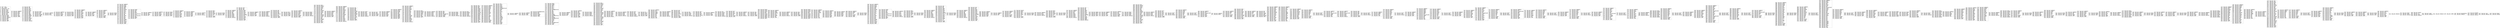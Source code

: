digraph "graph.cfg.gv" {
	subgraph global {
		node [fontname=Courier fontsize=30.0 rank=same shape=box]
		block_0 [label="0: %00 = #0x1\l2: %01 = #0x40\l4: MSTORE(%01, %00)\l5: [NO_SSA] DUP1\l6: [NO_SSA] PUSH1\l8: [NO_SSA] DUP2\l9: [NO_SSA] MSTORE\la: [NO_SSA] PUSH1\lc: [NO_SSA] ADD\ld: [NO_SSA] PUSH2\l10: [NO_SSA] PUSH1\l12: [NO_SSA] SWAP2\l13: [NO_SSA] CODECOPY\l14: [NO_SSA] SWAP1\l15: [NO_SSA] POP\l16: [NO_SSA] SWAP1\l17: [NO_SSA] JUMP\l"]
		block_18 [label="18: [NO_SSA] JUMPDEST\l19: [NO_SSA] PUSH1\l1b: [NO_SSA] DUP2\l1c: [NO_SSA] PUSH1\l1e: [NO_SSA] SUB\l1f: [NO_SSA] PUSH2\l22: [NO_SSA] JUMPI\l"]
		block_23 [label="23: [NO_SSA] POP\l24: [NO_SSA] POP\l25: [NO_SSA] PUSH1\l27: [NO_SSA] DUP1\l28: [NO_SSA] MLOAD\l29: [NO_SSA] DUP1\l2a: [NO_SSA] DUP3\l2b: [NO_SSA] ADD\l2c: [NO_SSA] SWAP1\l2d: [NO_SSA] SWAP2\l2e: [NO_SSA] MSTORE\l2f: [NO_SSA] PUSH1\l31: [NO_SSA] DUP2\l32: [NO_SSA] MSTORE\l33: [NO_SSA] PUSH1\l35: [NO_SSA] PUSH1\l37: [NO_SSA] INVALID\l"]
		block_38 [label="38: [NO_SSA] PUSH1\l3a: [NO_SSA] DUP3\l3b: [NO_SSA] ADD\l3c: [NO_SSA] MSTORE\l3d: [NO_SSA] SWAP1\l3e: [NO_SSA] JUMP\l"]
		block_3f [label="3f: [NO_SSA] JUMPDEST\l40: [NO_SSA] DUP2\l41: [NO_SSA] PUSH1\l"]
		block_43 [label="43: [NO_SSA] JUMPDEST\l44: [NO_SSA] DUP2\l45: [NO_SSA] ISZERO\l46: [NO_SSA] PUSH2\l49: [NO_SSA] JUMPI\l"]
		block_4a [label="4a: [NO_SSA] DUP1\l4b: [NO_SSA] PUSH2\l4e: [NO_SSA] DUP2\l4f: [NO_SSA] PUSH2\l52: [NO_SSA] JUMP\l"]
		block_53 [label="53: [NO_SSA] JUMPDEST\l54: [NO_SSA] SWAP2\l55: [NO_SSA] POP\l56: [NO_SSA] PUSH2\l59: [NO_SSA] SWAP1\l5a: [NO_SSA] POP\l5b: [NO_SSA] PUSH1\l5d: [NO_SSA] DUP4\l5e: [NO_SSA] PUSH2\l61: [NO_SSA] JUMP\l"]
		block_62 [label="62: [NO_SSA] JUMPDEST\l63: [NO_SSA] SWAP2\l64: [NO_SSA] POP\l65: [NO_SSA] PUSH2\l68: [NO_SSA] JUMP\l"]
		block_69 [label="69: [NO_SSA] JUMPDEST\l6a: [NO_SSA] PUSH1\l6c: [NO_SSA] DUP2\l6d: [NO_SSA] PUSH8\l76: [NO_SSA] DUP2\l77: [NO_SSA] GT\l78: [NO_SSA] ISZERO\l79: [NO_SSA] PUSH2\l7c: [NO_SSA] JUMPI\l"]
		block_7d [label="7d: [NO_SSA] PUSH2\l80: [NO_SSA] PUSH2\l83: [NO_SSA] JUMP\l"]
		block_84 [label="84: [NO_SSA] JUMPDEST\l85: [NO_SSA] PUSH1\l87: [NO_SSA] MLOAD\l88: [NO_SSA] SWAP1\l89: [NO_SSA] DUP1\l8a: [NO_SSA] DUP3\l8b: [NO_SSA] MSTORE\l8c: [NO_SSA] DUP1\l8d: [NO_SSA] PUSH1\l8f: [NO_SSA] ADD\l90: [NO_SSA] PUSH1\l92: [NO_SSA] NOT\l93: [NO_SSA] AND\l94: [NO_SSA] PUSH1\l96: [NO_SSA] ADD\l97: [NO_SSA] DUP3\l98: [NO_SSA] ADD\l99: [NO_SSA] PUSH1\l9b: [NO_SSA] MSTORE\l9c: [NO_SSA] DUP1\l9d: [NO_SSA] ISZERO\l9e: [NO_SSA] PUSH2\la1: [NO_SSA] JUMPI\l"]
		block_a2 [label="a2: [NO_SSA] PUSH1\la4: [NO_SSA] DUP3\la5: [NO_SSA] ADD\la6: [NO_SSA] DUP2\la7: [NO_SSA] DUP1\la8: [NO_SSA] CALLDATASIZE\la9: [NO_SSA] DUP4\laa: [NO_SSA] CALLDATACOPY\lab: [NO_SSA] ADD\lac: [NO_SSA] SWAP1\lad: [NO_SSA] POP\l"]
		block_ae [label="ae: [NO_SSA] JUMPDEST\laf: [NO_SSA] POP\lb0: [NO_SSA] SWAP1\lb1: [NO_SSA] POP\l"]
		block_b2 [label="b2: [NO_SSA] JUMPDEST\lb3: [NO_SSA] DUP5\lb4: [NO_SSA] ISZERO\lb5: [NO_SSA] PUSH2\lb8: [NO_SSA] JUMPI\l"]
		block_b9 [label="b9: [NO_SSA] PUSH2\lbc: [NO_SSA] PUSH1\lbe: [NO_SSA] DUP4\lbf: [NO_SSA] PUSH2\lc2: [NO_SSA] JUMP\l"]
		block_c3 [label="c3: [NO_SSA] JUMPDEST\lc4: [NO_SSA] SWAP2\lc5: [NO_SSA] POP\lc6: [NO_SSA] PUSH2\lc9: [NO_SSA] PUSH1\lcb: [NO_SSA] DUP7\lcc: [NO_SSA] PUSH2\lcf: [NO_SSA] JUMP\l"]
		block_d0 [label="d0: [NO_SSA] JUMPDEST\ld1: [NO_SSA] PUSH2\ld4: [NO_SSA] SWAP1\ld5: [NO_SSA] PUSH1\ld7: [NO_SSA] PUSH2\lda: [NO_SSA] JUMP\l"]
		block_db [label="db: [NO_SSA] JUMPDEST\ldc: [NO_SSA] PUSH1\lde: [NO_SSA] INVALID\l"]
		block_df [label="df: [NO_SSA] DUP2\le0: [NO_SSA] DUP4\le1: [NO_SSA] DUP2\le2: [NO_SSA] MLOAD\le3: [NO_SSA] DUP2\le4: [NO_SSA] LT\le5: [NO_SSA] PUSH2\le8: [NO_SSA] JUMPI\l"]
		block_e9 [label="e9: [NO_SSA] PUSH2\lec: [NO_SSA] PUSH2\lef: [NO_SSA] JUMP\l"]
		block_f0 [label="f0: [NO_SSA] JUMPDEST\lf1: [NO_SSA] PUSH1\lf3: [NO_SSA] ADD\lf4: [NO_SSA] ADD\lf5: [NO_SSA] SWAP1\lf6: [NO_SSA] PUSH1\lf8: [NO_SSA] PUSH1\lfa: [NO_SSA] PUSH1\lfc: [NO_SSA] INVALID\l"]
		block_fd [label="fd: [NO_SSA] SUB\lfe: [NO_SSA] NOT\lff: [NO_SSA] AND\l100: [NO_SSA] SWAP1\l101: [NO_SSA] DUP2\l102: [NO_SSA] PUSH1\l104: [NO_SSA] BYTE\l105: [NO_SSA] SWAP1\l106: [NO_SSA] MSTORE8\l107: [NO_SSA] POP\l108: [NO_SSA] PUSH2\l10b: [NO_SSA] PUSH1\l10d: [NO_SSA] DUP7\l10e: [NO_SSA] PUSH2\l111: [NO_SSA] JUMP\l"]
		block_112 [label="112: [NO_SSA] JUMPDEST\l113: [NO_SSA] SWAP5\l114: [NO_SSA] POP\l115: [NO_SSA] PUSH2\l118: [NO_SSA] JUMP\l"]
		block_119 [label="119: [NO_SSA] JUMPDEST\l11a: [NO_SSA] PUSH1\l11c: [NO_SSA] PUSH1\l11e: [NO_SSA] PUSH1\l120: [NO_SSA] PUSH1\l122: [NO_SSA] INVALID\l"]
		block_123 [label="123: [NO_SSA] SUB\l124: [NO_SSA] NOT\l125: [NO_SSA] DUP3\l126: [NO_SSA] AND\l127: [NO_SSA] PUSH32\l148: [NO_SSA] EQ\l149: [NO_SSA] DUP1\l14a: [NO_SSA] PUSH2\l14d: [NO_SSA] JUMPI\l"]
		block_14e [label="14e: [NO_SSA] POP\l14f: [NO_SSA] PUSH2\l152: [NO_SSA] DUP3\l153: [NO_SSA] PUSH2\l156: [NO_SSA] JUMP\l"]
		block_157 [label="157: [NO_SSA] JUMPDEST\l158: [NO_SSA] PUSH1\l15a: [NO_SSA] SLOAD\l15b: [NO_SSA] PUSH1\l15d: [NO_SSA] AND\l15e: [NO_SSA] ISZERO\l15f: [NO_SSA] PUSH2\l162: [NO_SSA] JUMPI\l"]
		block_163 [label="163: [NO_SSA] PUSH1\l165: [NO_SSA] MLOAD\l166: [NO_SSA] PUSH3\l16a: [NO_SSA] PUSH1\l16c: [NO_SSA] INVALID\l"]
		block_16d [label="16d: [NO_SSA] DUP2\l16e: [NO_SSA] MSTORE\l16f: [NO_SSA] PUSH1\l171: [NO_SSA] PUSH1\l173: [NO_SSA] DUP3\l174: [NO_SSA] ADD\l175: [NO_SSA] MSTORE\l176: [NO_SSA] PUSH1\l178: [NO_SSA] PUSH1\l17a: [NO_SSA] DUP3\l17b: [NO_SSA] ADD\l17c: [NO_SSA] MSTORE\l17d: [NO_SSA] PUSH32\l19e: [NO_SSA] PUSH1\l1a0: [NO_SSA] DUP3\l1a1: [NO_SSA] ADD\l1a2: [NO_SSA] MSTORE\l1a3: [NO_SSA] PUSH1\l1a5: [NO_SSA] ADD\l1a6: [NO_SSA] PUSH2\l1a9: [NO_SSA] JUMP\l"]
		block_1aa [label="1aa: [NO_SSA] JUMPDEST\l1ab: [NO_SSA] PUSH2\l1ae: [NO_SSA] DUP4\l1af: [NO_SSA] DUP4\l1b0: [NO_SSA] DUP4\l1b1: [NO_SSA] PUSH2\l1b4: [NO_SSA] JUMP\l"]
		block_1b5 [label="1b5: [NO_SSA] JUMPDEST\l1b6: [NO_SSA] PUSH1\l1b8: [NO_SSA] DUP3\l1b9: [NO_SSA] DUP2\l1ba: [NO_SSA] MSTORE\l1bb: [NO_SSA] PUSH1\l1bd: [NO_SSA] PUSH1\l1bf: [NO_SSA] SWAP1\l1c0: [NO_SSA] DUP2\l1c1: [NO_SSA] MSTORE\l1c2: [NO_SSA] PUSH1\l1c4: [NO_SSA] DUP1\l1c5: [NO_SSA] DUP4\l1c6: [NO_SSA] SHA3\l1c7: [NO_SSA] PUSH1\l1c9: [NO_SSA] PUSH1\l1cb: [NO_SSA] PUSH1\l1cd: [NO_SSA] INVALID\l"]
		block_1ce [label="1ce: [NO_SSA] SUB\l1cf: [NO_SSA] DUP6\l1d0: [NO_SSA] AND\l1d1: [NO_SSA] DUP5\l1d2: [NO_SSA] MSTORE\l1d3: [NO_SSA] SWAP1\l1d4: [NO_SSA] SWAP2\l1d5: [NO_SSA] MSTORE\l1d6: [NO_SSA] SWAP1\l1d7: [NO_SSA] SHA3\l1d8: [NO_SSA] SLOAD\l1d9: [NO_SSA] PUSH1\l1db: [NO_SSA] AND\l1dc: [NO_SSA] PUSH2\l1df: [NO_SSA] JUMPI\l"]
		block_1e0 [label="1e0: [NO_SSA] PUSH2\l1e3: [NO_SSA] DUP2\l1e4: [NO_SSA] PUSH1\l1e6: [NO_SSA] PUSH1\l1e8: [NO_SSA] PUSH1\l1ea: [NO_SSA] INVALID\l"]
		block_1eb [label="1eb: [NO_SSA] SUB\l1ec: [NO_SSA] AND\l1ed: [NO_SSA] PUSH1\l1ef: [NO_SSA] PUSH2\l1f2: [NO_SSA] JUMP\l"]
		block_1f3 [label="1f3: [NO_SSA] JUMPDEST\l1f4: [NO_SSA] PUSH2\l1f7: [NO_SSA] DUP4\l1f8: [NO_SSA] PUSH1\l1fa: [NO_SSA] PUSH2\l1fd: [NO_SSA] JUMP\l"]
		block_1fe [label="1fe: [NO_SSA] JUMPDEST\l1ff: [NO_SSA] PUSH1\l201: [NO_SSA] MLOAD\l202: [NO_SSA] PUSH1\l204: [NO_SSA] ADD\l205: [NO_SSA] PUSH2\l208: [NO_SSA] SWAP3\l209: [NO_SSA] SWAP2\l20a: [NO_SSA] SWAP1\l20b: [NO_SSA] PUSH2\l20e: [NO_SSA] JUMP\l"]
		block_20f [label="20f: [NO_SSA] JUMPDEST\l210: [NO_SSA] PUSH1\l212: [NO_SSA] DUP1\l213: [NO_SSA] MLOAD\l214: [NO_SSA] PUSH1\l216: [NO_SSA] NOT\l217: [NO_SSA] DUP2\l218: [NO_SSA] DUP5\l219: [NO_SSA] SUB\l21a: [NO_SSA] ADD\l21b: [NO_SSA] DUP2\l21c: [NO_SSA] MSTORE\l21d: [NO_SSA] SWAP1\l21e: [NO_SSA] DUP3\l21f: [NO_SSA] SWAP1\l220: [NO_SSA] MSTORE\l221: [NO_SSA] PUSH3\l225: [NO_SSA] PUSH1\l227: [NO_SSA] INVALID\l"]
		block_228 [label="228: [NO_SSA] DUP3\l229: [NO_SSA] MSTORE\l22a: [NO_SSA] PUSH2\l22d: [NO_SSA] SWAP2\l22e: [NO_SSA] PUSH1\l230: [NO_SSA] ADD\l231: [NO_SSA] PUSH2\l234: [NO_SSA] JUMP\l"]
		block_235 [label="235: [NO_SSA] JUMPDEST\l236: [NO_SSA] PUSH1\l238: [NO_SSA] PUSH1\l23a: [NO_SSA] PUSH1\l23c: [NO_SSA] PUSH1\l23e: [NO_SSA] INVALID\l"]
		block_23f [label="23f: [NO_SSA] SUB\l240: [NO_SSA] DUP5\l241: [NO_SSA] AND\l242: [NO_SSA] EXTCODESIZE\l243: [NO_SSA] ISZERO\l244: [NO_SSA] PUSH2\l247: [NO_SSA] JUMPI\l"]
		block_248 [label="248: [NO_SSA] PUSH1\l24a: [NO_SSA] MLOAD\l24b: [NO_SSA] PUSH4\l250: [NO_SSA] PUSH1\l252: [NO_SSA] INVALID\l"]
		block_253 [label="253: [NO_SSA] DUP2\l254: [NO_SSA] MSTORE\l255: [NO_SSA] PUSH1\l257: [NO_SSA] PUSH1\l259: [NO_SSA] PUSH1\l25b: [NO_SSA] INVALID\l"]
		block_25c [label="25c: [NO_SSA] SUB\l25d: [NO_SSA] DUP6\l25e: [NO_SSA] AND\l25f: [NO_SSA] SWAP1\l260: [NO_SSA] PUSH4\l265: [NO_SSA] SWAP1\l266: [NO_SSA] PUSH2\l269: [NO_SSA] SWAP1\l26a: [NO_SSA] CALLER\l26b: [NO_SSA] SWAP1\l26c: [NO_SSA] DUP10\l26d: [NO_SSA] SWAP1\l26e: [NO_SSA] DUP9\l26f: [NO_SSA] SWAP1\l270: [NO_SSA] DUP9\l271: [NO_SSA] SWAP1\l272: [NO_SSA] PUSH1\l274: [NO_SSA] ADD\l275: [NO_SSA] PUSH2\l278: [NO_SSA] JUMP\l"]
		block_279 [label="279: [NO_SSA] JUMPDEST\l27a: [NO_SSA] PUSH1\l27c: [NO_SSA] PUSH1\l27e: [NO_SSA] MLOAD\l27f: [NO_SSA] DUP1\l280: [NO_SSA] DUP4\l281: [NO_SSA] SUB\l282: [NO_SSA] DUP2\l283: [NO_SSA] PUSH1\l285: [NO_SSA] DUP8\l286: [NO_SSA] GAS\l287: [NO_SSA] CALL\l288: [NO_SSA] SWAP3\l289: [NO_SSA] POP\l28a: [NO_SSA] POP\l28b: [NO_SSA] POP\l28c: [NO_SSA] DUP1\l28d: [NO_SSA] ISZERO\l28e: [NO_SSA] PUSH2\l291: [NO_SSA] JUMPI\l"]
		block_292 [label="292: [NO_SSA] POP\l293: [NO_SSA] PUSH1\l295: [NO_SSA] DUP1\l296: [NO_SSA] MLOAD\l297: [NO_SSA] PUSH1\l299: [NO_SSA] RETURNDATASIZE\l29a: [NO_SSA] SWAP1\l29b: [NO_SSA] DUP2\l29c: [NO_SSA] ADD\l29d: [NO_SSA] PUSH1\l29f: [NO_SSA] NOT\l2a0: [NO_SSA] AND\l2a1: [NO_SSA] DUP3\l2a2: [NO_SSA] ADD\l2a3: [NO_SSA] SWAP1\l2a4: [NO_SSA] SWAP3\l2a5: [NO_SSA] MSTORE\l2a6: [NO_SSA] PUSH2\l2a9: [NO_SSA] SWAP2\l2aa: [NO_SSA] DUP2\l2ab: [NO_SSA] ADD\l2ac: [NO_SSA] SWAP1\l2ad: [NO_SSA] PUSH2\l2b0: [NO_SSA] JUMP\l"]
		block_2b1 [label="2b1: [NO_SSA] JUMPDEST\l2b2: [NO_SSA] PUSH1\l"]
		block_2b4 [label="2b4: [NO_SSA] JUMPDEST\l2b5: [NO_SSA] PUSH2\l2b8: [NO_SSA] JUMPI\l"]
		block_2b9 [label="2b9: [NO_SSA] RETURNDATASIZE\l2ba: [NO_SSA] DUP1\l2bb: [NO_SSA] DUP1\l2bc: [NO_SSA] ISZERO\l2bd: [NO_SSA] PUSH2\l2c0: [NO_SSA] JUMPI\l"]
		block_2c1 [label="2c1: [NO_SSA] PUSH1\l2c3: [NO_SSA] MLOAD\l2c4: [NO_SSA] SWAP2\l2c5: [NO_SSA] POP\l2c6: [NO_SSA] PUSH1\l2c8: [NO_SSA] NOT\l2c9: [NO_SSA] PUSH1\l2cb: [NO_SSA] RETURNDATASIZE\l2cc: [NO_SSA] ADD\l2cd: [NO_SSA] AND\l2ce: [NO_SSA] DUP3\l2cf: [NO_SSA] ADD\l2d0: [NO_SSA] PUSH1\l2d2: [NO_SSA] MSTORE\l2d3: [NO_SSA] RETURNDATASIZE\l2d4: [NO_SSA] DUP3\l2d5: [NO_SSA] MSTORE\l2d6: [NO_SSA] RETURNDATASIZE\l2d7: [NO_SSA] PUSH1\l2d9: [NO_SSA] PUSH1\l2db: [NO_SSA] DUP5\l2dc: [NO_SSA] ADD\l2dd: [NO_SSA] RETURNDATACOPY\l2de: [NO_SSA] PUSH2\l2e1: [NO_SSA] JUMP\l"]
		block_2e2 [label="2e2: [NO_SSA] JUMPDEST\l2e3: [NO_SSA] PUSH1\l2e5: [NO_SSA] SWAP2\l2e6: [NO_SSA] POP\l"]
		block_2e7 [label="2e7: [NO_SSA] JUMPDEST\l2e8: [NO_SSA] POP\l2e9: [NO_SSA] DUP1\l2ea: [NO_SSA] MLOAD\l2eb: [NO_SSA] PUSH1\l2ed: [NO_SSA] SUB\l2ee: [NO_SSA] PUSH2\l2f1: [NO_SSA] JUMPI\l"]
		block_2f2 [label="2f2: [NO_SSA] PUSH1\l2f4: [NO_SSA] MLOAD\l2f5: [NO_SSA] PUSH3\l2f9: [NO_SSA] PUSH1\l2fb: [NO_SSA] INVALID\l"]
		block_2fc [label="2fc: [NO_SSA] DUP2\l2fd: [NO_SSA] MSTORE\l2fe: [NO_SSA] PUSH1\l300: [NO_SSA] PUSH1\l302: [NO_SSA] DUP3\l303: [NO_SSA] ADD\l304: [NO_SSA] MSTORE\l305: [NO_SSA] PUSH1\l307: [NO_SSA] PUSH1\l309: [NO_SSA] DUP3\l30a: [NO_SSA] ADD\l30b: [NO_SSA] MSTORE\l30c: [NO_SSA] PUSH32\l32d: [NO_SSA] PUSH1\l32f: [NO_SSA] DUP3\l330: [NO_SSA] ADD\l331: [NO_SSA] MSTORE\l332: [NO_SSA] PUSH32\l353: [NO_SSA] PUSH1\l355: [NO_SSA] DUP3\l356: [NO_SSA] ADD\l357: [NO_SSA] MSTORE\l358: [NO_SSA] PUSH1\l35a: [NO_SSA] ADD\l35b: [NO_SSA] PUSH2\l35e: [NO_SSA] JUMP\l"]
		block_35f [label="35f: [NO_SSA] JUMPDEST\l360: [NO_SSA] DUP1\l361: [NO_SSA] MLOAD\l362: [NO_SSA] DUP2\l363: [NO_SSA] PUSH1\l365: [NO_SSA] ADD\l366: [NO_SSA] REVERT\l"]
		block_367 [label="367: [NO_SSA] JUMPDEST\l368: [NO_SSA] PUSH1\l36a: [NO_SSA] PUSH1\l36c: [NO_SSA] PUSH1\l36e: [NO_SSA] INVALID\l"]
		block_36f [label="36f: [NO_SSA] SUB\l370: [NO_SSA] NOT\l371: [NO_SSA] AND\l372: [NO_SSA] PUSH4\l377: [NO_SSA] PUSH1\l379: [NO_SSA] INVALID\l"]
		block_37a [label="37a: [NO_SSA] EQ\l37b: [NO_SSA] SWAP1\l37c: [NO_SSA] POP\l37d: [NO_SSA] PUSH2\l380: [NO_SSA] JUMP\l"]
		block_381 [label="381: [NO_SSA] JUMPDEST\l382: [NO_SSA] POP\l383: [NO_SSA] PUSH1\l385: [NO_SSA] SWAP5\l386: [NO_SSA] SWAP4\l387: [NO_SSA] POP\l388: [NO_SSA] POP\l389: [NO_SSA] POP\l38a: [NO_SSA] POP\l38b: [NO_SSA] JUMP\l"]
		block_38c [label="38c: [NO_SSA] JUMPDEST\l38d: [NO_SSA] PUSH1\l38f: [NO_SSA] PUSH1\l391: [NO_SSA] PUSH1\l393: [NO_SSA] PUSH1\l395: [NO_SSA] INVALID\l"]
		block_396 [label="396: [NO_SSA] SUB\l397: [NO_SSA] NOT\l398: [NO_SSA] DUP3\l399: [NO_SSA] AND\l39a: [NO_SSA] PUSH32\l3bb: [NO_SSA] EQ\l3bc: [NO_SSA] DUP1\l3bd: [NO_SSA] PUSH2\l3c0: [NO_SSA] JUMPI\l"]
		block_3c1 [label="3c1: [NO_SSA] POP\l3c2: [NO_SSA] PUSH1\l3c4: [NO_SSA] PUSH1\l3c6: [NO_SSA] PUSH1\l3c8: [NO_SSA] INVALID\l"]
		block_3c9 [label="3c9: [NO_SSA] SUB\l3ca: [NO_SSA] NOT\l3cb: [NO_SSA] DUP3\l3cc: [NO_SSA] AND\l3cd: [NO_SSA] PUSH32\l3ee: [NO_SSA] EQ\l"]
		block_3ef [label="3ef: [NO_SSA] JUMPDEST\l3f0: [NO_SSA] DUP1\l3f1: [NO_SSA] PUSH2\l3f4: [NO_SSA] JUMPI\l"]
		block_3f5 [label="3f5: [NO_SSA] POP\l3f6: [NO_SSA] PUSH32\l417: [NO_SSA] PUSH1\l419: [NO_SSA] PUSH1\l41b: [NO_SSA] PUSH1\l41d: [NO_SSA] INVALID\l"]
		block_41e [label="41e: [NO_SSA] SUB\l41f: [NO_SSA] NOT\l420: [NO_SSA] DUP4\l421: [NO_SSA] AND\l422: [NO_SSA] EQ\l423: [NO_SSA] PUSH2\l426: [NO_SSA] JUMP\l"]
		block_427 [label="427: [NO_SSA] JUMPDEST\l428: [NO_SSA] PUSH1\l42a: [NO_SSA] PUSH1\l42c: [NO_SSA] PUSH1\l42e: [NO_SSA] INVALID\l"]
		block_42f [label="42f: [NO_SSA] SUB\l430: [NO_SSA] DUP4\l431: [NO_SSA] AND\l432: [NO_SSA] PUSH2\l435: [NO_SSA] JUMPI\l"]
		block_436 [label="436: [NO_SSA] PUSH1\l438: [NO_SSA] PUSH1\l43a: [NO_SSA] PUSH1\l43c: [NO_SSA] DUP3\l43d: [NO_SSA] DUP3\l43e: [NO_SSA] SLOAD\l43f: [NO_SSA] PUSH2\l442: [NO_SSA] SWAP2\l443: [NO_SSA] SWAP1\l444: [NO_SSA] PUSH2\l447: [NO_SSA] JUMP\l"]
		block_448 [label="448: [NO_SSA] JUMPDEST\l449: [NO_SSA] SWAP1\l44a: [NO_SSA] SWAP2\l44b: [NO_SSA] SSTORE\l44c: [NO_SSA] POP\l44d: [NO_SSA] PUSH2\l450: [NO_SSA] SWAP1\l451: [NO_SSA] POP\l452: [NO_SSA] JUMP\l"]
		block_453 [label="453: [NO_SSA] JUMPDEST\l454: [NO_SSA] PUSH1\l456: [NO_SSA] PUSH1\l458: [NO_SSA] PUSH1\l45a: [NO_SSA] INVALID\l"]
		block_45b [label="45b: [NO_SSA] SUB\l45c: [NO_SSA] DUP3\l45d: [NO_SSA] AND\l45e: [NO_SSA] PUSH2\l461: [NO_SSA] JUMPI\l"]
		block_462 [label="462: [NO_SSA] PUSH1\l464: [NO_SSA] PUSH1\l466: [NO_SSA] PUSH1\l468: [NO_SSA] DUP3\l469: [NO_SSA] DUP3\l46a: [NO_SSA] SLOAD\l46b: [NO_SSA] PUSH2\l46e: [NO_SSA] SWAP2\l46f: [NO_SSA] SWAP1\l470: [NO_SSA] PUSH2\l473: [NO_SSA] JUMP\l"]
		block_474 [label="474: [NO_SSA] JUMPDEST\l475: [NO_SSA] SWAP1\l476: [NO_SSA] SWAP2\l477: [NO_SSA] SSTORE\l478: [NO_SSA] POP\l479: [NO_SSA] POP\l47a: [NO_SSA] POP\l47b: [NO_SSA] POP\l47c: [NO_SSA] POP\l47d: [NO_SSA] JUMP\l"]
		block_47e [label="47e: [NO_SSA] JUMPDEST\l47f: [NO_SSA] PUSH1\l481: [NO_SSA] PUSH1\l483: [NO_SSA] PUSH2\l486: [NO_SSA] DUP4\l487: [NO_SSA] PUSH1\l489: [NO_SSA] PUSH2\l48c: [NO_SSA] JUMP\l"]
		block_48d [label="48d: [NO_SSA] JUMPDEST\l48e: [NO_SSA] PUSH2\l491: [NO_SSA] SWAP1\l492: [NO_SSA] PUSH1\l494: [NO_SSA] PUSH2\l497: [NO_SSA] JUMP\l"]
		block_498 [label="498: [NO_SSA] JUMPDEST\l499: [NO_SSA] PUSH8\l4a2: [NO_SSA] DUP2\l4a3: [NO_SSA] GT\l4a4: [NO_SSA] ISZERO\l4a5: [NO_SSA] PUSH2\l4a8: [NO_SSA] JUMPI\l"]
		block_4a9 [label="4a9: [NO_SSA] PUSH2\l4ac: [NO_SSA] PUSH2\l4af: [NO_SSA] JUMP\l"]
		block_4b0 [label="4b0: [NO_SSA] JUMPDEST\l4b1: [NO_SSA] PUSH1\l4b3: [NO_SSA] MLOAD\l4b4: [NO_SSA] SWAP1\l4b5: [NO_SSA] DUP1\l4b6: [NO_SSA] DUP3\l4b7: [NO_SSA] MSTORE\l4b8: [NO_SSA] DUP1\l4b9: [NO_SSA] PUSH1\l4bb: [NO_SSA] ADD\l4bc: [NO_SSA] PUSH1\l4be: [NO_SSA] NOT\l4bf: [NO_SSA] AND\l4c0: [NO_SSA] PUSH1\l4c2: [NO_SSA] ADD\l4c3: [NO_SSA] DUP3\l4c4: [NO_SSA] ADD\l4c5: [NO_SSA] PUSH1\l4c7: [NO_SSA] MSTORE\l4c8: [NO_SSA] DUP1\l4c9: [NO_SSA] ISZERO\l4ca: [NO_SSA] PUSH2\l4cd: [NO_SSA] JUMPI\l"]
		block_4ce [label="4ce: [NO_SSA] PUSH1\l4d0: [NO_SSA] DUP3\l4d1: [NO_SSA] ADD\l4d2: [NO_SSA] DUP2\l4d3: [NO_SSA] DUP1\l4d4: [NO_SSA] CALLDATASIZE\l4d5: [NO_SSA] DUP4\l4d6: [NO_SSA] CALLDATACOPY\l4d7: [NO_SSA] ADD\l4d8: [NO_SSA] SWAP1\l4d9: [NO_SSA] POP\l"]
		block_4da [label="4da: [NO_SSA] JUMPDEST\l4db: [NO_SSA] POP\l4dc: [NO_SSA] SWAP1\l4dd: [NO_SSA] POP\l4de: [NO_SSA] PUSH1\l4e0: [NO_SSA] PUSH1\l4e2: [NO_SSA] INVALID\l"]
		block_4e3 [label="4e3: [NO_SSA] DUP2\l4e4: [NO_SSA] PUSH1\l4e6: [NO_SSA] DUP2\l4e7: [NO_SSA] MLOAD\l4e8: [NO_SSA] DUP2\l4e9: [NO_SSA] LT\l4ea: [NO_SSA] PUSH2\l4ed: [NO_SSA] JUMPI\l"]
		block_4ee [label="4ee: [NO_SSA] PUSH2\l4f1: [NO_SSA] PUSH2\l4f4: [NO_SSA] JUMP\l"]
		block_4f5 [label="4f5: [NO_SSA] JUMPDEST\l4f6: [NO_SSA] PUSH1\l4f8: [NO_SSA] ADD\l4f9: [NO_SSA] ADD\l4fa: [NO_SSA] SWAP1\l4fb: [NO_SSA] PUSH1\l4fd: [NO_SSA] PUSH1\l4ff: [NO_SSA] PUSH1\l501: [NO_SSA] INVALID\l"]
		block_502 [label="502: [NO_SSA] SUB\l503: [NO_SSA] NOT\l504: [NO_SSA] AND\l505: [NO_SSA] SWAP1\l506: [NO_SSA] DUP2\l507: [NO_SSA] PUSH1\l509: [NO_SSA] BYTE\l50a: [NO_SSA] SWAP1\l50b: [NO_SSA] MSTORE8\l50c: [NO_SSA] POP\l50d: [NO_SSA] PUSH32\l52e: [NO_SSA] DUP2\l52f: [NO_SSA] PUSH1\l531: [NO_SSA] DUP2\l532: [NO_SSA] MLOAD\l533: [NO_SSA] DUP2\l534: [NO_SSA] LT\l535: [NO_SSA] PUSH2\l538: [NO_SSA] JUMPI\l"]
		block_539 [label="539: [NO_SSA] PUSH2\l53c: [NO_SSA] PUSH2\l53f: [NO_SSA] JUMP\l"]
		block_540 [label="540: [NO_SSA] JUMPDEST\l541: [NO_SSA] PUSH1\l543: [NO_SSA] ADD\l544: [NO_SSA] ADD\l545: [NO_SSA] SWAP1\l546: [NO_SSA] PUSH1\l548: [NO_SSA] PUSH1\l54a: [NO_SSA] PUSH1\l54c: [NO_SSA] INVALID\l"]
		block_54d [label="54d: [NO_SSA] SUB\l54e: [NO_SSA] NOT\l54f: [NO_SSA] AND\l550: [NO_SSA] SWAP1\l551: [NO_SSA] DUP2\l552: [NO_SSA] PUSH1\l554: [NO_SSA] BYTE\l555: [NO_SSA] SWAP1\l556: [NO_SSA] MSTORE8\l557: [NO_SSA] POP\l558: [NO_SSA] PUSH1\l55a: [NO_SSA] PUSH2\l55d: [NO_SSA] DUP5\l55e: [NO_SSA] PUSH1\l560: [NO_SSA] PUSH2\l563: [NO_SSA] JUMP\l"]
		block_564 [label="564: [NO_SSA] JUMPDEST\l565: [NO_SSA] PUSH2\l568: [NO_SSA] SWAP1\l569: [NO_SSA] PUSH1\l56b: [NO_SSA] PUSH2\l56e: [NO_SSA] JUMP\l"]
		block_56f [label="56f: [NO_SSA] JUMPDEST\l570: [NO_SSA] SWAP1\l571: [NO_SSA] POP\l"]
		block_572 [label="572: [NO_SSA] JUMPDEST\l573: [NO_SSA] PUSH1\l575: [NO_SSA] DUP2\l576: [NO_SSA] GT\l577: [NO_SSA] ISZERO\l578: [NO_SSA] PUSH2\l57b: [NO_SSA] JUMPI\l"]
		block_57c [label="57c: [NO_SSA] PUSH32\l59d: [NO_SSA] DUP6\l59e: [NO_SSA] PUSH1\l5a0: [NO_SSA] AND\l5a1: [NO_SSA] PUSH1\l5a3: [NO_SSA] DUP2\l5a4: [NO_SSA] LT\l5a5: [NO_SSA] PUSH2\l5a8: [NO_SSA] JUMPI\l"]
		block_5a9 [label="5a9: [NO_SSA] PUSH2\l5ac: [NO_SSA] PUSH2\l5af: [NO_SSA] JUMP\l"]
		block_5b0 [label="5b0: [NO_SSA] JUMPDEST\l5b1: [NO_SSA] BYTE\l5b2: [NO_SSA] PUSH1\l5b4: [NO_SSA] INVALID\l"]
		block_5b5 [label="5b5: [NO_SSA] DUP3\l5b6: [NO_SSA] DUP3\l5b7: [NO_SSA] DUP2\l5b8: [NO_SSA] MLOAD\l5b9: [NO_SSA] DUP2\l5ba: [NO_SSA] LT\l5bb: [NO_SSA] PUSH2\l5be: [NO_SSA] JUMPI\l"]
		block_5bf [label="5bf: [NO_SSA] PUSH2\l5c2: [NO_SSA] PUSH2\l5c5: [NO_SSA] JUMP\l"]
		block_5c6 [label="5c6: [NO_SSA] JUMPDEST\l5c7: [NO_SSA] PUSH1\l5c9: [NO_SSA] ADD\l5ca: [NO_SSA] ADD\l5cb: [NO_SSA] SWAP1\l5cc: [NO_SSA] PUSH1\l5ce: [NO_SSA] PUSH1\l5d0: [NO_SSA] PUSH1\l5d2: [NO_SSA] INVALID\l"]
		block_5d3 [label="5d3: [NO_SSA] SUB\l5d4: [NO_SSA] NOT\l5d5: [NO_SSA] AND\l5d6: [NO_SSA] SWAP1\l5d7: [NO_SSA] DUP2\l5d8: [NO_SSA] PUSH1\l5da: [NO_SSA] BYTE\l5db: [NO_SSA] SWAP1\l5dc: [NO_SSA] MSTORE8\l5dd: [NO_SSA] POP\l5de: [NO_SSA] PUSH1\l5e0: [NO_SSA] SWAP5\l5e1: [NO_SSA] SWAP1\l5e2: [NO_SSA] SWAP5\l5e3: [NO_SSA] INVALID\l"]
		block_5e4 [label="5e4: [NO_SSA] SWAP4\l5e5: [NO_SSA] PUSH2\l5e8: [NO_SSA] DUP2\l5e9: [NO_SSA] PUSH2\l5ec: [NO_SSA] JUMP\l"]
		block_5ed [label="5ed: [NO_SSA] JUMPDEST\l5ee: [NO_SSA] SWAP1\l5ef: [NO_SSA] POP\l5f0: [NO_SSA] PUSH2\l5f3: [NO_SSA] JUMP\l"]
		block_5f4 [label="5f4: [NO_SSA] JUMPDEST\l5f5: [NO_SSA] POP\l5f6: [NO_SSA] DUP4\l5f7: [NO_SSA] ISZERO\l5f8: [NO_SSA] PUSH2\l5fb: [NO_SSA] JUMPI\l"]
		block_5fc [label="5fc: [NO_SSA] PUSH1\l5fe: [NO_SSA] MLOAD\l5ff: [NO_SSA] PUSH3\l603: [NO_SSA] PUSH1\l605: [NO_SSA] INVALID\l"]
		block_606 [label="606: [NO_SSA] DUP2\l607: [NO_SSA] MSTORE\l608: [NO_SSA] PUSH1\l60a: [NO_SSA] PUSH1\l60c: [NO_SSA] DUP3\l60d: [NO_SSA] ADD\l60e: [NO_SSA] DUP2\l60f: [NO_SSA] SWAP1\l610: [NO_SSA] MSTORE\l611: [NO_SSA] PUSH1\l613: [NO_SSA] DUP3\l614: [NO_SSA] ADD\l615: [NO_SSA] MSTORE\l616: [NO_SSA] PUSH32\l637: [NO_SSA] PUSH1\l639: [NO_SSA] DUP3\l63a: [NO_SSA] ADD\l63b: [NO_SSA] MSTORE\l63c: [NO_SSA] PUSH1\l63e: [NO_SSA] ADD\l63f: [NO_SSA] PUSH2\l642: [NO_SSA] JUMP\l"]
		block_643 [label="643: [NO_SSA] JUMPDEST\l644: [NO_SSA] PUSH1\l646: [NO_SSA] PUSH1\l648: [NO_SSA] PUSH1\l64a: [NO_SSA] INVALID\l"]
		block_64b [label="64b: [NO_SSA] SUB\l64c: [NO_SSA] NOT\l64d: [NO_SSA] DUP2\l64e: [NO_SSA] AND\l64f: [NO_SSA] DUP2\l650: [NO_SSA] EQ\l651: [NO_SSA] PUSH2\l654: [NO_SSA] JUMPI\l"]
		block_655 [label="655: [NO_SSA] PUSH1\l657: [NO_SSA] DUP1\l658: [NO_SSA] REVERT\l"]
		block_659 [label="659: [NO_SSA] JUMPDEST\l65a: [NO_SSA] PUSH1\l65c: [NO_SSA] PUSH1\l65e: [NO_SSA] DUP3\l65f: [NO_SSA] DUP5\l660: [NO_SSA] SUB\l661: [NO_SSA] SLT\l662: [NO_SSA] ISZERO\l663: [NO_SSA] PUSH2\l666: [NO_SSA] JUMPI\l"]
		block_667 [label="667: [NO_SSA] PUSH1\l669: [NO_SSA] DUP1\l66a: [NO_SSA] REVERT\l"]
		block_66b [label="66b: [NO_SSA] JUMPDEST\l66c: [NO_SSA] DUP2\l66d: [NO_SSA] CALLDATALOAD\l66e: [NO_SSA] PUSH2\l671: [NO_SSA] DUP2\l672: [NO_SSA] PUSH2\l675: [NO_SSA] JUMP\l"]
		block_676 [label="676: [NO_SSA] JUMPDEST\l677: [NO_SSA] PUSH1\l"]
		block_679 [label="679: [NO_SSA] JUMPDEST\l67a: [NO_SSA] DUP4\l67b: [NO_SSA] DUP2\l67c: [NO_SSA] LT\l67d: [NO_SSA] ISZERO\l67e: [NO_SSA] PUSH2\l681: [NO_SSA] JUMPI\l"]
		block_682 [label="682: [NO_SSA] DUP2\l683: [NO_SSA] DUP2\l684: [NO_SSA] ADD\l685: [NO_SSA] MLOAD\l686: [NO_SSA] DUP4\l687: [NO_SSA] DUP3\l688: [NO_SSA] ADD\l689: [NO_SSA] MSTORE\l68a: [NO_SSA] PUSH1\l68c: [NO_SSA] ADD\l68d: [NO_SSA] PUSH2\l690: [NO_SSA] JUMP\l"]
		block_691 [label="691: [NO_SSA] JUMPDEST\l692: [NO_SSA] DUP4\l693: [NO_SSA] DUP2\l694: [NO_SSA] GT\l695: [NO_SSA] ISZERO\l696: [NO_SSA] PUSH2\l699: [NO_SSA] JUMPI\l"]
		block_69a [label="69a: [NO_SSA] POP\l69b: [NO_SSA] POP\l69c: [NO_SSA] PUSH1\l69e: [NO_SSA] SWAP2\l69f: [NO_SSA] ADD\l6a0: [NO_SSA] MSTORE\l6a1: [NO_SSA] JUMP\l"]
		block_6a2 [label="6a2: [NO_SSA] JUMPDEST\l6a3: [NO_SSA] PUSH1\l6a5: [NO_SSA] DUP2\l6a6: [NO_SSA] MLOAD\l6a7: [NO_SSA] DUP1\l6a8: [NO_SSA] DUP5\l6a9: [NO_SSA] MSTORE\l6aa: [NO_SSA] PUSH2\l6ad: [NO_SSA] DUP2\l6ae: [NO_SSA] PUSH1\l6b0: [NO_SSA] DUP7\l6b1: [NO_SSA] ADD\l6b2: [NO_SSA] PUSH1\l6b4: [NO_SSA] DUP7\l6b5: [NO_SSA] ADD\l6b6: [NO_SSA] PUSH2\l6b9: [NO_SSA] JUMP\l"]
		block_6ba [label="6ba: [NO_SSA] JUMPDEST\l6bb: [NO_SSA] PUSH1\l6bd: [NO_SSA] ADD\l6be: [NO_SSA] PUSH1\l6c0: [NO_SSA] NOT\l6c1: [NO_SSA] AND\l6c2: [NO_SSA] SWAP3\l6c3: [NO_SSA] SWAP1\l6c4: [NO_SSA] SWAP3\l6c5: [NO_SSA] ADD\l6c6: [NO_SSA] PUSH1\l6c8: [NO_SSA] ADD\l6c9: [NO_SSA] SWAP3\l6ca: [NO_SSA] SWAP2\l6cb: [NO_SSA] POP\l6cc: [NO_SSA] POP\l6cd: [NO_SSA] JUMP\l"]
		block_6ce [label="6ce: [NO_SSA] JUMPDEST\l6cf: [NO_SSA] PUSH1\l6d1: [NO_SSA] DUP2\l6d2: [NO_SSA] MSTORE\l6d3: [NO_SSA] PUSH1\l6d5: [NO_SSA] PUSH2\l6d8: [NO_SSA] PUSH1\l6da: [NO_SSA] DUP4\l6db: [NO_SSA] ADD\l6dc: [NO_SSA] DUP5\l6dd: [NO_SSA] PUSH2\l6e0: [NO_SSA] JUMP\l"]
		block_6e1 [label="6e1: [NO_SSA] JUMPDEST\l6e2: [NO_SSA] PUSH1\l6e4: [NO_SSA] PUSH1\l6e6: [NO_SSA] DUP3\l6e7: [NO_SSA] DUP5\l6e8: [NO_SSA] SUB\l6e9: [NO_SSA] SLT\l6ea: [NO_SSA] ISZERO\l6eb: [NO_SSA] PUSH2\l6ee: [NO_SSA] JUMPI\l"]
		block_6ef [label="6ef: [NO_SSA] PUSH1\l6f1: [NO_SSA] DUP1\l6f2: [NO_SSA] REVERT\l"]
		block_6f3 [label="6f3: [NO_SSA] JUMPDEST\l6f4: [NO_SSA] POP\l6f5: [NO_SSA] CALLDATALOAD\l6f6: [NO_SSA] SWAP2\l6f7: [NO_SSA] SWAP1\l6f8: [NO_SSA] POP\l6f9: [NO_SSA] JUMP\l"]
		block_6fa [label="6fa: [NO_SSA] JUMPDEST\l6fb: [NO_SSA] DUP1\l6fc: [NO_SSA] CALLDATALOAD\l6fd: [NO_SSA] PUSH1\l6ff: [NO_SSA] PUSH1\l701: [NO_SSA] PUSH1\l703: [NO_SSA] INVALID\l"]
		block_704 [label="704: [NO_SSA] SUB\l705: [NO_SSA] DUP2\l706: [NO_SSA] AND\l707: [NO_SSA] DUP2\l708: [NO_SSA] EQ\l709: [NO_SSA] PUSH2\l70c: [NO_SSA] JUMPI\l"]
		block_70d [label="70d: [NO_SSA] PUSH1\l70f: [NO_SSA] DUP1\l710: [NO_SSA] REVERT\l"]
		block_711 [label="711: [NO_SSA] JUMPDEST\l712: [NO_SSA] SWAP2\l713: [NO_SSA] SWAP1\l714: [NO_SSA] POP\l715: [NO_SSA] JUMP\l"]
		block_716 [label="716: [NO_SSA] JUMPDEST\l717: [NO_SSA] PUSH1\l719: [NO_SSA] DUP1\l71a: [NO_SSA] PUSH1\l71c: [NO_SSA] DUP4\l71d: [NO_SSA] DUP6\l71e: [NO_SSA] SUB\l71f: [NO_SSA] SLT\l720: [NO_SSA] ISZERO\l721: [NO_SSA] PUSH2\l724: [NO_SSA] JUMPI\l"]
		block_725 [label="725: [NO_SSA] PUSH1\l727: [NO_SSA] DUP1\l728: [NO_SSA] REVERT\l"]
		block_729 [label="729: [NO_SSA] JUMPDEST\l72a: [NO_SSA] PUSH2\l72d: [NO_SSA] DUP4\l72e: [NO_SSA] PUSH2\l731: [NO_SSA] JUMP\l"]
		block_732 [label="732: [NO_SSA] JUMPDEST\l733: [NO_SSA] SWAP5\l734: [NO_SSA] PUSH1\l736: [NO_SSA] SWAP4\l737: [NO_SSA] SWAP1\l738: [NO_SSA] SWAP4\l739: [NO_SSA] ADD\l73a: [NO_SSA] CALLDATALOAD\l73b: [NO_SSA] SWAP4\l73c: [NO_SSA] POP\l73d: [NO_SSA] POP\l73e: [NO_SSA] POP\l73f: [NO_SSA] JUMP\l"]
		block_740 [label="740: [NO_SSA] JUMPDEST\l741: [NO_SSA] PUSH1\l743: [NO_SSA] DUP1\l744: [NO_SSA] PUSH1\l746: [NO_SSA] PUSH1\l748: [NO_SSA] DUP5\l749: [NO_SSA] DUP7\l74a: [NO_SSA] SUB\l74b: [NO_SSA] SLT\l74c: [NO_SSA] ISZERO\l74d: [NO_SSA] PUSH2\l750: [NO_SSA] JUMPI\l"]
		block_751 [label="751: [NO_SSA] PUSH1\l753: [NO_SSA] DUP1\l754: [NO_SSA] REVERT\l"]
		block_755 [label="755: [NO_SSA] JUMPDEST\l756: [NO_SSA] PUSH2\l759: [NO_SSA] DUP5\l75a: [NO_SSA] PUSH2\l75d: [NO_SSA] JUMP\l"]
		block_75e [label="75e: [NO_SSA] JUMPDEST\l75f: [NO_SSA] SWAP3\l760: [NO_SSA] POP\l761: [NO_SSA] PUSH2\l764: [NO_SSA] PUSH1\l766: [NO_SSA] DUP6\l767: [NO_SSA] ADD\l768: [NO_SSA] PUSH2\l76b: [NO_SSA] JUMP\l"]
		block_76c [label="76c: [NO_SSA] JUMPDEST\l76d: [NO_SSA] SWAP2\l76e: [NO_SSA] POP\l76f: [NO_SSA] PUSH1\l771: [NO_SSA] DUP5\l772: [NO_SSA] ADD\l773: [NO_SSA] CALLDATALOAD\l774: [NO_SSA] SWAP1\l775: [NO_SSA] POP\l776: [NO_SSA] SWAP3\l777: [NO_SSA] POP\l778: [NO_SSA] SWAP3\l779: [NO_SSA] POP\l77a: [NO_SSA] SWAP3\l77b: [NO_SSA] JUMP\l"]
		block_77c [label="77c: [NO_SSA] JUMPDEST\l77d: [NO_SSA] PUSH1\l77f: [NO_SSA] DUP1\l780: [NO_SSA] PUSH1\l782: [NO_SSA] DUP4\l783: [NO_SSA] DUP6\l784: [NO_SSA] SUB\l785: [NO_SSA] SLT\l786: [NO_SSA] ISZERO\l787: [NO_SSA] PUSH2\l78a: [NO_SSA] JUMPI\l"]
		block_78b [label="78b: [NO_SSA] PUSH1\l78d: [NO_SSA] DUP1\l78e: [NO_SSA] REVERT\l"]
		block_78f [label="78f: [NO_SSA] JUMPDEST\l790: [NO_SSA] DUP3\l791: [NO_SSA] CALLDATALOAD\l792: [NO_SSA] SWAP2\l793: [NO_SSA] POP\l794: [NO_SSA] PUSH2\l797: [NO_SSA] PUSH1\l799: [NO_SSA] DUP5\l79a: [NO_SSA] ADD\l79b: [NO_SSA] PUSH2\l79e: [NO_SSA] JUMP\l"]
		block_79f [label="79f: [NO_SSA] JUMPDEST\l7a0: [NO_SSA] SWAP1\l7a1: [NO_SSA] POP\l7a2: [NO_SSA] SWAP3\l7a3: [NO_SSA] POP\l7a4: [NO_SSA] SWAP3\l7a5: [NO_SSA] SWAP1\l7a6: [NO_SSA] POP\l7a7: [NO_SSA] JUMP\l"]
		block_7a8 [label="7a8: [NO_SSA] JUMPDEST\l7a9: [NO_SSA] PUSH1\l7ab: [NO_SSA] PUSH1\l7ad: [NO_SSA] DUP3\l7ae: [NO_SSA] DUP5\l7af: [NO_SSA] SUB\l7b0: [NO_SSA] SLT\l7b1: [NO_SSA] ISZERO\l7b2: [NO_SSA] PUSH2\l7b5: [NO_SSA] JUMPI\l"]
		block_7b6 [label="7b6: [NO_SSA] PUSH1\l7b8: [NO_SSA] DUP1\l7b9: [NO_SSA] REVERT\l"]
		block_7ba [label="7ba: [NO_SSA] JUMPDEST\l7bb: [NO_SSA] PUSH2\l7be: [NO_SSA] DUP3\l7bf: [NO_SSA] PUSH2\l7c2: [NO_SSA] JUMP\l"]
		block_7c3 [label="7c3: [NO_SSA] JUMPDEST\l7c4: [NO_SSA] PUSH1\l7c6: [NO_SSA] DUP1\l7c7: [NO_SSA] PUSH1\l7c9: [NO_SSA] DUP4\l7ca: [NO_SSA] DUP6\l7cb: [NO_SSA] SUB\l7cc: [NO_SSA] SLT\l7cd: [NO_SSA] ISZERO\l7ce: [NO_SSA] PUSH2\l7d1: [NO_SSA] JUMPI\l"]
		block_7d2 [label="7d2: [NO_SSA] PUSH1\l7d4: [NO_SSA] DUP1\l7d5: [NO_SSA] REVERT\l"]
		block_7d6 [label="7d6: [NO_SSA] JUMPDEST\l7d7: [NO_SSA] PUSH2\l7da: [NO_SSA] DUP4\l7db: [NO_SSA] PUSH2\l7de: [NO_SSA] JUMP\l"]
		block_7df [label="7df: [NO_SSA] JUMPDEST\l7e0: [NO_SSA] SWAP2\l7e1: [NO_SSA] POP\l7e2: [NO_SSA] PUSH1\l7e4: [NO_SSA] DUP4\l7e5: [NO_SSA] ADD\l7e6: [NO_SSA] CALLDATALOAD\l7e7: [NO_SSA] DUP1\l7e8: [NO_SSA] ISZERO\l7e9: [NO_SSA] ISZERO\l7ea: [NO_SSA] DUP2\l7eb: [NO_SSA] EQ\l7ec: [NO_SSA] PUSH2\l7ef: [NO_SSA] JUMPI\l"]
		block_7f0 [label="7f0: [NO_SSA] PUSH1\l7f2: [NO_SSA] DUP1\l7f3: [NO_SSA] REVERT\l"]
		block_7f4 [label="7f4: [NO_SSA] JUMPDEST\l7f5: [NO_SSA] DUP1\l7f6: [NO_SSA] SWAP2\l7f7: [NO_SSA] POP\l7f8: [NO_SSA] POP\l7f9: [NO_SSA] SWAP3\l7fa: [NO_SSA] POP\l7fb: [NO_SSA] SWAP3\l7fc: [NO_SSA] SWAP1\l7fd: [NO_SSA] POP\l7fe: [NO_SSA] JUMP\l"]
		block_7ff [label="7ff: [NO_SSA] JUMPDEST\l800: [NO_SSA] PUSH4\l805: [NO_SSA] PUSH1\l807: [NO_SSA] INVALID\l"]
		block_808 [label="808: [NO_SSA] PUSH1\l80a: [NO_SSA] MSTORE\l80b: [NO_SSA] PUSH1\l80d: [NO_SSA] PUSH1\l80f: [NO_SSA] MSTORE\l810: [NO_SSA] PUSH1\l812: [NO_SSA] PUSH1\l814: [NO_SSA] REVERT\l"]
		block_815 [label="815: [NO_SSA] JUMPDEST\l816: [NO_SSA] PUSH1\l818: [NO_SSA] DUP1\l819: [NO_SSA] PUSH1\l81b: [NO_SSA] DUP1\l81c: [NO_SSA] PUSH1\l81e: [NO_SSA] DUP6\l81f: [NO_SSA] DUP8\l820: [NO_SSA] SUB\l821: [NO_SSA] SLT\l822: [NO_SSA] ISZERO\l823: [NO_SSA] PUSH2\l826: [NO_SSA] JUMPI\l"]
		block_827 [label="827: [NO_SSA] PUSH1\l829: [NO_SSA] DUP1\l82a: [NO_SSA] REVERT\l"]
		block_82b [label="82b: [NO_SSA] JUMPDEST\l82c: [NO_SSA] PUSH2\l82f: [NO_SSA] DUP6\l830: [NO_SSA] PUSH2\l833: [NO_SSA] JUMP\l"]
		block_834 [label="834: [NO_SSA] JUMPDEST\l835: [NO_SSA] SWAP4\l836: [NO_SSA] POP\l837: [NO_SSA] PUSH2\l83a: [NO_SSA] PUSH1\l83c: [NO_SSA] DUP7\l83d: [NO_SSA] ADD\l83e: [NO_SSA] PUSH2\l841: [NO_SSA] JUMP\l"]
		block_842 [label="842: [NO_SSA] JUMPDEST\l843: [NO_SSA] SWAP3\l844: [NO_SSA] POP\l845: [NO_SSA] PUSH1\l847: [NO_SSA] DUP6\l848: [NO_SSA] ADD\l849: [NO_SSA] CALLDATALOAD\l84a: [NO_SSA] SWAP2\l84b: [NO_SSA] POP\l84c: [NO_SSA] PUSH1\l84e: [NO_SSA] DUP6\l84f: [NO_SSA] ADD\l850: [NO_SSA] CALLDATALOAD\l851: [NO_SSA] PUSH8\l85a: [NO_SSA] DUP1\l85b: [NO_SSA] DUP3\l85c: [NO_SSA] GT\l85d: [NO_SSA] ISZERO\l85e: [NO_SSA] PUSH2\l861: [NO_SSA] JUMPI\l"]
		block_862 [label="862: [NO_SSA] PUSH1\l864: [NO_SSA] DUP1\l865: [NO_SSA] REVERT\l"]
		block_866 [label="866: [NO_SSA] JUMPDEST\l867: [NO_SSA] DUP2\l868: [NO_SSA] DUP8\l869: [NO_SSA] ADD\l86a: [NO_SSA] SWAP2\l86b: [NO_SSA] POP\l86c: [NO_SSA] DUP8\l86d: [NO_SSA] PUSH1\l86f: [NO_SSA] DUP4\l870: [NO_SSA] ADD\l871: [NO_SSA] SLT\l872: [NO_SSA] PUSH2\l875: [NO_SSA] JUMPI\l"]
		block_876 [label="876: [NO_SSA] PUSH1\l878: [NO_SSA] DUP1\l879: [NO_SSA] REVERT\l"]
		block_87a [label="87a: [NO_SSA] JUMPDEST\l87b: [NO_SSA] DUP2\l87c: [NO_SSA] CALLDATALOAD\l87d: [NO_SSA] DUP2\l87e: [NO_SSA] DUP2\l87f: [NO_SSA] GT\l880: [NO_SSA] ISZERO\l881: [NO_SSA] PUSH2\l884: [NO_SSA] JUMPI\l"]
		block_885 [label="885: [NO_SSA] PUSH2\l888: [NO_SSA] PUSH2\l88b: [NO_SSA] JUMP\l"]
		block_88c [label="88c: [NO_SSA] JUMPDEST\l88d: [NO_SSA] PUSH1\l88f: [NO_SSA] MLOAD\l890: [NO_SSA] PUSH1\l892: [NO_SSA] DUP3\l893: [NO_SSA] ADD\l894: [NO_SSA] PUSH1\l896: [NO_SSA] NOT\l897: [NO_SSA] SWAP1\l898: [NO_SSA] DUP2\l899: [NO_SSA] AND\l89a: [NO_SSA] PUSH1\l89c: [NO_SSA] ADD\l89d: [NO_SSA] AND\l89e: [NO_SSA] DUP2\l89f: [NO_SSA] ADD\l8a0: [NO_SSA] SWAP1\l8a1: [NO_SSA] DUP4\l8a2: [NO_SSA] DUP3\l8a3: [NO_SSA] GT\l8a4: [NO_SSA] DUP2\l8a5: [NO_SSA] DUP4\l8a6: [NO_SSA] LT\l8a7: [NO_SSA] OR\l8a8: [NO_SSA] ISZERO\l8a9: [NO_SSA] PUSH2\l8ac: [NO_SSA] JUMPI\l"]
		block_8ad [label="8ad: [NO_SSA] PUSH2\l8b0: [NO_SSA] PUSH2\l8b3: [NO_SSA] JUMP\l"]
		block_8b4 [label="8b4: [NO_SSA] JUMPDEST\l8b5: [NO_SSA] DUP2\l8b6: [NO_SSA] PUSH1\l8b8: [NO_SSA] MSTORE\l8b9: [NO_SSA] DUP3\l8ba: [NO_SSA] DUP2\l8bb: [NO_SSA] MSTORE\l8bc: [NO_SSA] DUP11\l8bd: [NO_SSA] PUSH1\l8bf: [NO_SSA] DUP5\l8c0: [NO_SSA] DUP8\l8c1: [NO_SSA] ADD\l8c2: [NO_SSA] ADD\l8c3: [NO_SSA] GT\l8c4: [NO_SSA] ISZERO\l8c5: [NO_SSA] PUSH2\l8c8: [NO_SSA] JUMPI\l"]
		block_8c9 [label="8c9: [NO_SSA] PUSH1\l8cb: [NO_SSA] DUP1\l8cc: [NO_SSA] REVERT\l"]
		block_8cd [label="8cd: [NO_SSA] JUMPDEST\l8ce: [NO_SSA] DUP3\l8cf: [NO_SSA] PUSH1\l8d1: [NO_SSA] DUP7\l8d2: [NO_SSA] ADD\l8d3: [NO_SSA] PUSH1\l8d5: [NO_SSA] DUP4\l8d6: [NO_SSA] ADD\l8d7: [NO_SSA] CALLDATACOPY\l8d8: [NO_SSA] PUSH1\l8da: [NO_SSA] PUSH1\l8dc: [NO_SSA] DUP5\l8dd: [NO_SSA] DUP4\l8de: [NO_SSA] ADD\l8df: [NO_SSA] ADD\l8e0: [NO_SSA] MSTORE\l8e1: [NO_SSA] DUP1\l8e2: [NO_SSA] SWAP6\l8e3: [NO_SSA] POP\l8e4: [NO_SSA] POP\l8e5: [NO_SSA] POP\l8e6: [NO_SSA] POP\l8e7: [NO_SSA] POP\l8e8: [NO_SSA] POP\l8e9: [NO_SSA] SWAP3\l8ea: [NO_SSA] SWAP6\l8eb: [NO_SSA] SWAP2\l8ec: [NO_SSA] SWAP5\l8ed: [NO_SSA] POP\l8ee: [NO_SSA] SWAP3\l8ef: [NO_SSA] POP\l8f0: [NO_SSA] JUMP\l"]
		block_8f1 [label="8f1: [NO_SSA] JUMPDEST\l8f2: [NO_SSA] PUSH1\l8f4: [NO_SSA] DUP1\l8f5: [NO_SSA] PUSH1\l8f7: [NO_SSA] DUP4\l8f8: [NO_SSA] DUP6\l8f9: [NO_SSA] SUB\l8fa: [NO_SSA] SLT\l8fb: [NO_SSA] ISZERO\l8fc: [NO_SSA] PUSH2\l8ff: [NO_SSA] JUMPI\l"]
		block_900 [label="900: [NO_SSA] PUSH1\l902: [NO_SSA] DUP1\l903: [NO_SSA] REVERT\l"]
		block_904 [label="904: [NO_SSA] JUMPDEST\l905: [NO_SSA] PUSH2\l908: [NO_SSA] DUP4\l909: [NO_SSA] PUSH2\l90c: [NO_SSA] JUMP\l"]
		block_90d [label="90d: [NO_SSA] JUMPDEST\l90e: [NO_SSA] SWAP2\l90f: [NO_SSA] POP\l910: [NO_SSA] PUSH2\l913: [NO_SSA] PUSH1\l915: [NO_SSA] DUP5\l916: [NO_SSA] ADD\l917: [NO_SSA] PUSH2\l91a: [NO_SSA] JUMP\l"]
		block_91b [label="91b: [NO_SSA] JUMPDEST\l91c: [NO_SSA] PUSH1\l91e: [NO_SSA] DUP2\l91f: [NO_SSA] DUP2\l920: [NO_SSA] INVALID\l"]
		block_921 [label="921: [NO_SSA] SWAP1\l922: [NO_SSA] DUP3\l923: [NO_SSA] AND\l924: [NO_SSA] DUP1\l925: [NO_SSA] PUSH2\l928: [NO_SSA] JUMPI\l"]
		block_929 [label="929: [NO_SSA] PUSH1\l92b: [NO_SSA] DUP3\l92c: [NO_SSA] AND\l92d: [NO_SSA] SWAP2\l92e: [NO_SSA] POP\l"]
		block_92f [label="92f: [NO_SSA] JUMPDEST\l930: [NO_SSA] PUSH1\l932: [NO_SSA] DUP3\l933: [NO_SSA] LT\l934: [NO_SSA] DUP2\l935: [NO_SSA] SUB\l936: [NO_SSA] PUSH2\l939: [NO_SSA] JUMPI\l"]
		block_93a [label="93a: [NO_SSA] PUSH4\l93f: [NO_SSA] PUSH1\l941: [NO_SSA] INVALID\l"]
		block_942 [label="942: [NO_SSA] PUSH1\l944: [NO_SSA] MSTORE\l945: [NO_SSA] PUSH1\l947: [NO_SSA] PUSH1\l949: [NO_SSA] MSTORE\l94a: [NO_SSA] PUSH1\l94c: [NO_SSA] PUSH1\l94e: [NO_SSA] REVERT\l"]
		block_94f [label="94f: [NO_SSA] JUMPDEST\l950: [NO_SSA] POP\l951: [NO_SSA] SWAP2\l952: [NO_SSA] SWAP1\l953: [NO_SSA] POP\l954: [NO_SSA] JUMP\l"]
		block_955 [label="955: [NO_SSA] JUMPDEST\l956: [NO_SSA] PUSH1\l958: [NO_SSA] DUP4\l959: [NO_SSA] MLOAD\l95a: [NO_SSA] PUSH2\l95d: [NO_SSA] DUP2\l95e: [NO_SSA] DUP5\l95f: [NO_SSA] PUSH1\l961: [NO_SSA] DUP9\l962: [NO_SSA] ADD\l963: [NO_SSA] PUSH2\l966: [NO_SSA] JUMP\l"]
		block_967 [label="967: [NO_SSA] JUMPDEST\l968: [NO_SSA] DUP4\l969: [NO_SSA] MLOAD\l96a: [NO_SSA] SWAP1\l96b: [NO_SSA] DUP4\l96c: [NO_SSA] ADD\l96d: [NO_SSA] SWAP1\l96e: [NO_SSA] PUSH2\l971: [NO_SSA] DUP2\l972: [NO_SSA] DUP4\l973: [NO_SSA] PUSH1\l975: [NO_SSA] DUP9\l976: [NO_SSA] ADD\l977: [NO_SSA] PUSH2\l97a: [NO_SSA] JUMP\l"]
		block_97b [label="97b: [NO_SSA] JUMPDEST\l97c: [NO_SSA] PUSH32\l99d: [NO_SSA] SWAP2\l99e: [NO_SSA] ADD\l99f: [NO_SSA] SWAP1\l9a0: [NO_SSA] DUP2\l9a1: [NO_SSA] MSTORE\l9a2: [NO_SSA] PUSH1\l9a4: [NO_SSA] ADD\l9a5: [NO_SSA] SWAP5\l9a6: [NO_SSA] SWAP4\l9a7: [NO_SSA] POP\l9a8: [NO_SSA] POP\l9a9: [NO_SSA] POP\l9aa: [NO_SSA] POP\l9ab: [NO_SSA] JUMP\l"]
		block_9ac [label="9ac: [NO_SSA] JUMPDEST\l9ad: [NO_SSA] PUSH4\l9b2: [NO_SSA] PUSH1\l9b4: [NO_SSA] INVALID\l"]
		block_9b5 [label="9b5: [NO_SSA] PUSH1\l9b7: [NO_SSA] MSTORE\l9b8: [NO_SSA] PUSH1\l9ba: [NO_SSA] PUSH1\l9bc: [NO_SSA] MSTORE\l9bd: [NO_SSA] PUSH1\l9bf: [NO_SSA] PUSH1\l9c1: [NO_SSA] REVERT\l"]
		block_9c2 [label="9c2: [NO_SSA] JUMPDEST\l9c3: [NO_SSA] PUSH1\l9c5: [NO_SSA] DUP3\l9c6: [NO_SSA] DUP3\l9c7: [NO_SSA] LT\l9c8: [NO_SSA] ISZERO\l9c9: [NO_SSA] PUSH2\l9cc: [NO_SSA] JUMPI\l"]
		block_9cd [label="9cd: [NO_SSA] PUSH2\l9d0: [NO_SSA] PUSH2\l9d3: [NO_SSA] JUMP\l"]
		block_9d4 [label="9d4: [NO_SSA] JUMPDEST\l9d5: [NO_SSA] POP\l9d6: [NO_SSA] SUB\l9d7: [NO_SSA] SWAP1\l9d8: [NO_SSA] JUMP\l"]
		block_9d9 [label="9d9: [NO_SSA] JUMPDEST\l9da: [NO_SSA] PUSH1\l9dc: [NO_SSA] DUP3\l9dd: [NO_SSA] NOT\l9de: [NO_SSA] DUP3\l9df: [NO_SSA] GT\l9e0: [NO_SSA] ISZERO\l9e1: [NO_SSA] PUSH2\l9e4: [NO_SSA] JUMPI\l"]
		block_9e5 [label="9e5: [NO_SSA] PUSH2\l9e8: [NO_SSA] PUSH2\l9eb: [NO_SSA] JUMP\l"]
		block_9ec [label="9ec: [NO_SSA] JUMPDEST\l9ed: [NO_SSA] POP\l9ee: [NO_SSA] ADD\l9ef: [NO_SSA] SWAP1\l9f0: [NO_SSA] JUMP\l"]
		block_9f1 [label="9f1: [NO_SSA] JUMPDEST\l9f2: [NO_SSA] PUSH1\l9f4: [NO_SSA] PUSH1\l9f6: [NO_SSA] DUP3\l9f7: [NO_SSA] ADD\l9f8: [NO_SSA] PUSH2\l9fb: [NO_SSA] JUMPI\l"]
		block_9fc [label="9fc: [NO_SSA] PUSH2\l9ff: [NO_SSA] PUSH2\la02: [NO_SSA] JUMP\l"]
		block_a03 [label="a03: [NO_SSA] JUMPDEST\la04: [NO_SSA] POP\la05: [NO_SSA] PUSH1\la07: [NO_SSA] ADD\la08: [NO_SSA] SWAP1\la09: [NO_SSA] JUMP\l"]
		block_a0a [label="a0a: [NO_SSA] JUMPDEST\la0b: [NO_SSA] PUSH4\la10: [NO_SSA] PUSH1\la12: [NO_SSA] INVALID\l"]
		block_a13 [label="a13: [NO_SSA] PUSH1\la15: [NO_SSA] MSTORE\la16: [NO_SSA] PUSH1\la18: [NO_SSA] PUSH1\la1a: [NO_SSA] MSTORE\la1b: [NO_SSA] PUSH1\la1d: [NO_SSA] PUSH1\la1f: [NO_SSA] REVERT\l"]
		block_a20 [label="a20: [NO_SSA] JUMPDEST\la21: [NO_SSA] PUSH1\la23: [NO_SSA] DUP3\la24: [NO_SSA] PUSH2\la27: [NO_SSA] JUMPI\l"]
		block_a28 [label="a28: [NO_SSA] PUSH2\la2b: [NO_SSA] PUSH2\la2e: [NO_SSA] JUMP\l"]
		block_a2f [label="a2f: [NO_SSA] JUMPDEST\la30: [NO_SSA] POP\la31: [NO_SSA] DIV\la32: [NO_SSA] SWAP1\la33: [NO_SSA] JUMP\l"]
		block_a34 [label="a34: [NO_SSA] JUMPDEST\la35: [NO_SSA] PUSH1\la37: [NO_SSA] DUP3\la38: [NO_SSA] PUSH2\la3b: [NO_SSA] JUMPI\l"]
		block_a3c [label="a3c: [NO_SSA] PUSH2\la3f: [NO_SSA] PUSH2\la42: [NO_SSA] JUMP\l"]
		block_a43 [label="a43: [NO_SSA] JUMPDEST\la44: [NO_SSA] POP\la45: [NO_SSA] MOD\la46: [NO_SSA] SWAP1\la47: [NO_SSA] JUMP\l"]
		block_a48 [label="a48: [NO_SSA] JUMPDEST\la49: [NO_SSA] PUSH4\la4e: [NO_SSA] PUSH1\la50: [NO_SSA] INVALID\l"]
		block_a51 [label="a51: [NO_SSA] PUSH1\la53: [NO_SSA] MSTORE\la54: [NO_SSA] PUSH1\la56: [NO_SSA] PUSH1\la58: [NO_SSA] MSTORE\la59: [NO_SSA] PUSH1\la5b: [NO_SSA] PUSH1\la5d: [NO_SSA] REVERT\l"]
		block_a5e [label="a5e: [NO_SSA] JUMPDEST\la5f: [NO_SSA] PUSH32\la80: [NO_SSA] DUP2\la81: [NO_SSA] MSTORE\la82: [NO_SSA] PUSH1\la84: [NO_SSA] DUP4\la85: [NO_SSA] MLOAD\la86: [NO_SSA] PUSH2\la89: [NO_SSA] DUP2\la8a: [NO_SSA] PUSH1\la8c: [NO_SSA] DUP6\la8d: [NO_SSA] ADD\la8e: [NO_SSA] PUSH1\la90: [NO_SSA] DUP9\la91: [NO_SSA] ADD\la92: [NO_SSA] PUSH2\la95: [NO_SSA] JUMP\l"]
		block_a96 [label="a96: [NO_SSA] JUMPDEST\la97: [NO_SSA] PUSH32\lab8: [NO_SSA] PUSH1\laba: [NO_SSA] SWAP2\labb: [NO_SSA] DUP5\labc: [NO_SSA] ADD\labd: [NO_SSA] SWAP2\labe: [NO_SSA] DUP3\labf: [NO_SSA] ADD\lac0: [NO_SSA] MSTORE\lac1: [NO_SSA] DUP4\lac2: [NO_SSA] MLOAD\lac3: [NO_SSA] PUSH2\lac6: [NO_SSA] DUP2\lac7: [NO_SSA] PUSH1\lac9: [NO_SSA] DUP5\laca: [NO_SSA] ADD\lacb: [NO_SSA] PUSH1\lacd: [NO_SSA] DUP9\lace: [NO_SSA] ADD\lacf: [NO_SSA] PUSH2\lad2: [NO_SSA] JUMP\l"]
		block_ad3 [label="ad3: [NO_SSA] JUMPDEST\lad4: [NO_SSA] ADD\lad5: [NO_SSA] PUSH1\lad7: [NO_SSA] ADD\lad8: [NO_SSA] SWAP5\lad9: [NO_SSA] SWAP4\lada: [NO_SSA] POP\ladb: [NO_SSA] POP\ladc: [NO_SSA] POP\ladd: [NO_SSA] POP\lade: [NO_SSA] JUMP\l"]
		block_adf [label="adf: [NO_SSA] JUMPDEST\lae0: [NO_SSA] PUSH1\lae2: [NO_SSA] PUSH1\lae4: [NO_SSA] PUSH1\lae6: [NO_SSA] PUSH1\lae8: [NO_SSA] INVALID\l"]
		block_ae9 [label="ae9: [NO_SSA] SUB\laea: [NO_SSA] DUP1\laeb: [NO_SSA] DUP8\laec: [NO_SSA] AND\laed: [NO_SSA] DUP4\laee: [NO_SSA] MSTORE\laef: [NO_SSA] DUP1\laf0: [NO_SSA] DUP7\laf1: [NO_SSA] AND\laf2: [NO_SSA] PUSH1\laf4: [NO_SSA] DUP5\laf5: [NO_SSA] ADD\laf6: [NO_SSA] MSTORE\laf7: [NO_SSA] POP\laf8: [NO_SSA] DUP4\laf9: [NO_SSA] PUSH1\lafb: [NO_SSA] DUP4\lafc: [NO_SSA] ADD\lafd: [NO_SSA] MSTORE\lafe: [NO_SSA] PUSH1\lb00: [NO_SSA] PUSH1\lb02: [NO_SSA] DUP4\lb03: [NO_SSA] ADD\lb04: [NO_SSA] MSTORE\lb05: [NO_SSA] PUSH2\lb08: [NO_SSA] PUSH1\lb0a: [NO_SSA] DUP4\lb0b: [NO_SSA] ADD\lb0c: [NO_SSA] DUP5\lb0d: [NO_SSA] PUSH2\lb10: [NO_SSA] JUMP\l"]
		block_b11 [label="b11: [NO_SSA] JUMPDEST\lb12: [NO_SSA] SWAP7\lb13: [NO_SSA] SWAP6\lb14: [NO_SSA] POP\lb15: [NO_SSA] POP\lb16: [NO_SSA] POP\lb17: [NO_SSA] POP\lb18: [NO_SSA] POP\lb19: [NO_SSA] POP\lb1a: [NO_SSA] JUMP\l"]
		block_b1b [label="b1b: [NO_SSA] JUMPDEST\lb1c: [NO_SSA] PUSH1\lb1e: [NO_SSA] PUSH1\lb20: [NO_SSA] DUP3\lb21: [NO_SSA] DUP5\lb22: [NO_SSA] SUB\lb23: [NO_SSA] SLT\lb24: [NO_SSA] ISZERO\lb25: [NO_SSA] PUSH2\lb28: [NO_SSA] JUMPI\l"]
		block_b29 [label="b29: [NO_SSA] PUSH1\lb2b: [NO_SSA] DUP1\lb2c: [NO_SSA] REVERT\l"]
		block_b2d [label="b2d: [NO_SSA] JUMPDEST\lb2e: [NO_SSA] DUP2\lb2f: [NO_SSA] MLOAD\lb30: [NO_SSA] PUSH2\lb33: [NO_SSA] DUP2\lb34: [NO_SSA] PUSH2\lb37: [NO_SSA] JUMP\l"]
		block_b38 [label="b38: [NO_SSA] JUMPDEST\lb39: [NO_SSA] PUSH1\lb3b: [NO_SSA] DUP2\lb3c: [NO_SSA] PUSH1\lb3e: [NO_SSA] NOT\lb3f: [NO_SSA] DIV\lb40: [NO_SSA] DUP4\lb41: [NO_SSA] GT\lb42: [NO_SSA] DUP3\lb43: [NO_SSA] ISZERO\lb44: [NO_SSA] ISZERO\lb45: [NO_SSA] AND\lb46: [NO_SSA] ISZERO\lb47: [NO_SSA] PUSH2\lb4a: [NO_SSA] JUMPI\l"]
		block_b4b [label="b4b: [NO_SSA] PUSH2\lb4e: [NO_SSA] PUSH2\lb51: [NO_SSA] JUMP\l"]
		block_b52 [label="b52: [NO_SSA] JUMPDEST\lb53: [NO_SSA] POP\lb54: [NO_SSA] MUL\lb55: [NO_SSA] SWAP1\lb56: [NO_SSA] JUMP\l"]
		block_b57 [label="b57: [NO_SSA] JUMPDEST\lb58: [NO_SSA] PUSH1\lb5a: [NO_SSA] DUP2\lb5b: [NO_SSA] PUSH2\lb5e: [NO_SSA] JUMPI\l"]
		block_b5f [label="b5f: [NO_SSA] PUSH2\lb62: [NO_SSA] PUSH2\lb65: [NO_SSA] JUMP\l"]
		block_b66 [label="b66: [NO_SSA] JUMPDEST\lb67: [NO_SSA] POP\lb68: [NO_SSA] PUSH1\lb6a: [NO_SSA] NOT\lb6b: [NO_SSA] ADD\lb6c: [NO_SSA] SWAP1\lb6d: [NO_SSA] JUMP\l"]
		block_b6e [label="b6e: [NO_SSA] INVALID\l"]
		block_b6f [label="b6f: [NO_SSA] PUSH9\lb79: [NO_SSA] PUSH9\lb83: [NO_SSA] INVALID\l"]
		block_b84 [label="b84: [NO_SSA] PUSH20\lb99: [NO_SSA] SLT\lb9a: [NO_SSA] SHA3\lb9b: [NO_SSA] INVALID\l"]
		block_b9c [label="b9c: [NO_SSA] SLOAD\lb9d: [NO_SSA] INVALID\l"]
		block_b9e [label="b9e: [NO_SSA] INVALID\l"]
		block_b9f [label="b9f: [NO_SSA] JUMPI\l"]
		block_ba0 [label="ba0: [NO_SSA] DELEGATECALL\lba1: [NO_SSA] INVALID\l"]
		block_ba2 [label="ba2: [NO_SSA] MSTORE8\lba3: [NO_SSA] PUSH14\lbb2: [NO_SSA] INVALID\l"]
		block_bb3 [label="bb3: [NO_SSA] LOG4\lbb4: [NO_SSA] INVALID\l"]
		block_bb5 [label="bb5: [NO_SSA] PUSH6\lbbc: [NO_SSA] PUSH20\l"]
	}
}
